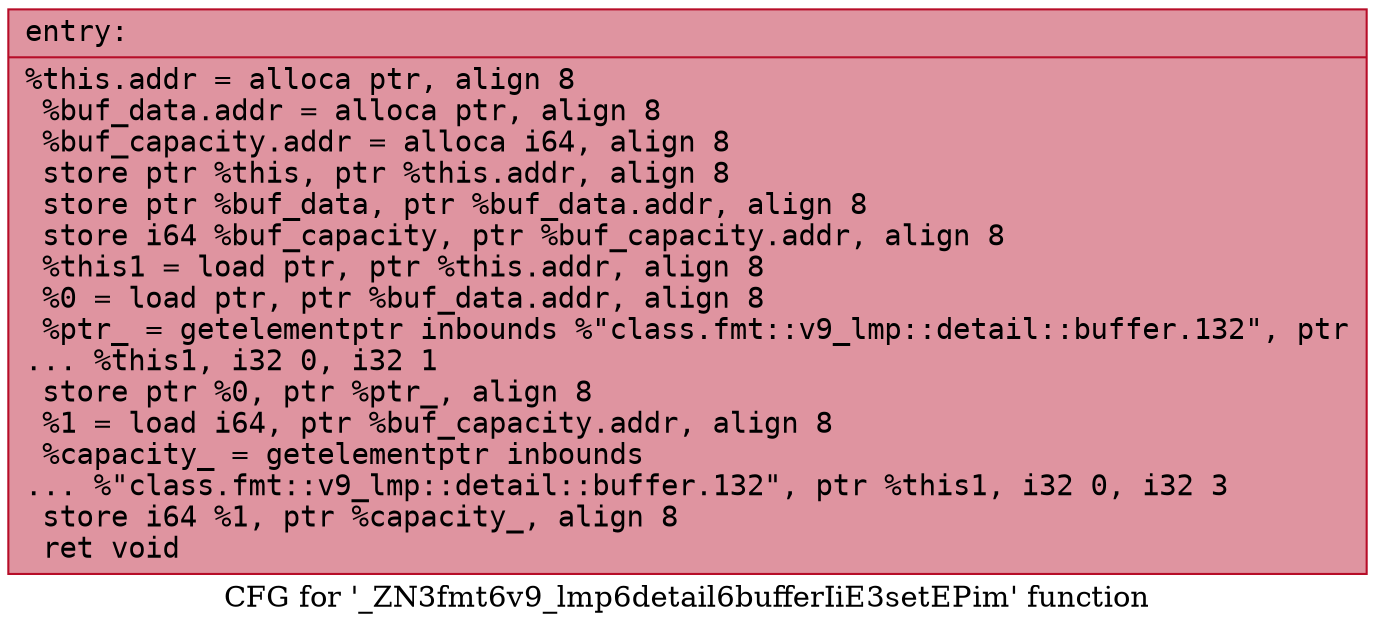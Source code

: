digraph "CFG for '_ZN3fmt6v9_lmp6detail6bufferIiE3setEPim' function" {
	label="CFG for '_ZN3fmt6v9_lmp6detail6bufferIiE3setEPim' function";

	Node0x556bfed13c50 [shape=record,color="#b70d28ff", style=filled, fillcolor="#b70d2870" fontname="Courier",label="{entry:\l|  %this.addr = alloca ptr, align 8\l  %buf_data.addr = alloca ptr, align 8\l  %buf_capacity.addr = alloca i64, align 8\l  store ptr %this, ptr %this.addr, align 8\l  store ptr %buf_data, ptr %buf_data.addr, align 8\l  store i64 %buf_capacity, ptr %buf_capacity.addr, align 8\l  %this1 = load ptr, ptr %this.addr, align 8\l  %0 = load ptr, ptr %buf_data.addr, align 8\l  %ptr_ = getelementptr inbounds %\"class.fmt::v9_lmp::detail::buffer.132\", ptr\l... %this1, i32 0, i32 1\l  store ptr %0, ptr %ptr_, align 8\l  %1 = load i64, ptr %buf_capacity.addr, align 8\l  %capacity_ = getelementptr inbounds\l... %\"class.fmt::v9_lmp::detail::buffer.132\", ptr %this1, i32 0, i32 3\l  store i64 %1, ptr %capacity_, align 8\l  ret void\l}"];
}

